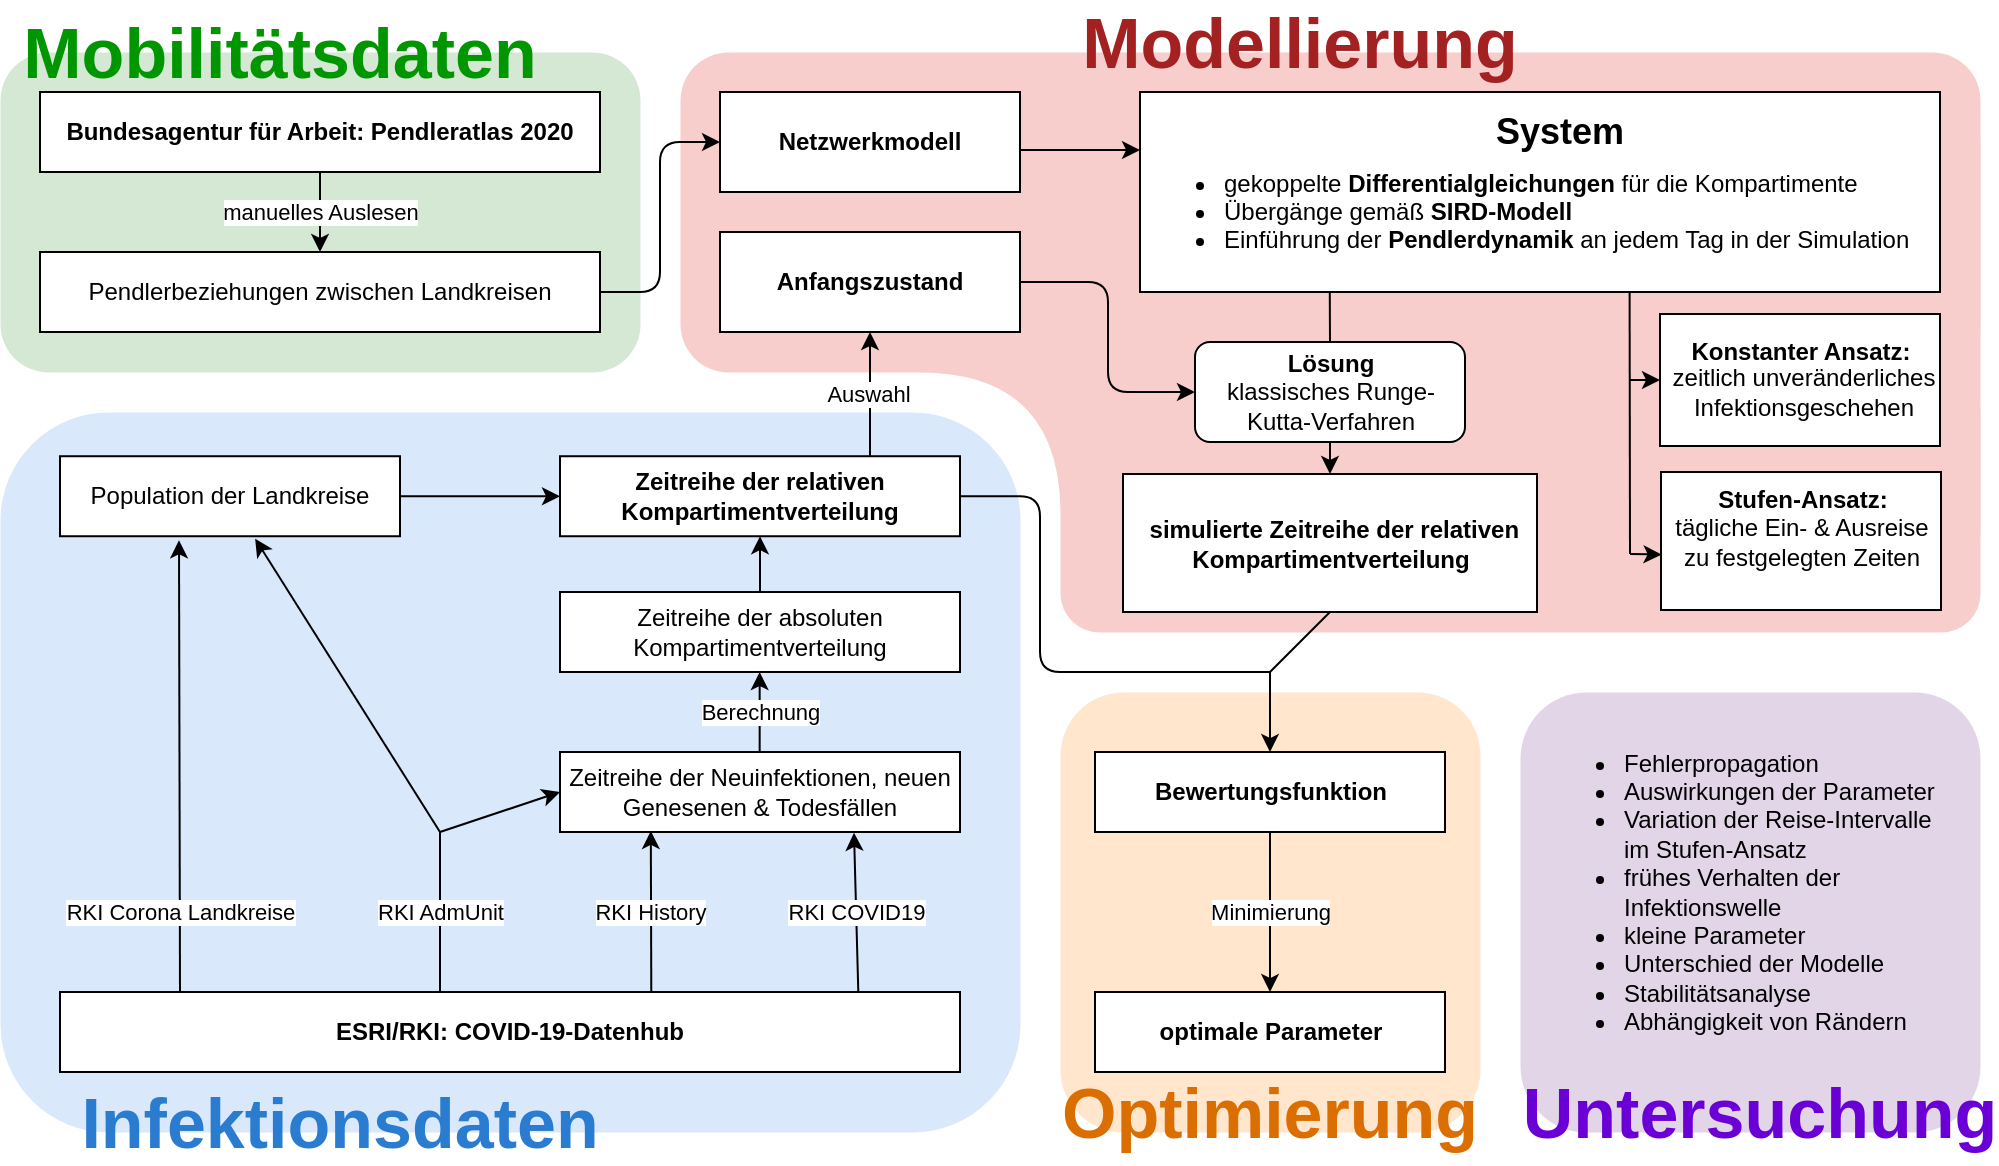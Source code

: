 <mxfile version="15.0.6" type="github">
  <diagram id="3AYCVtzGoSpn9Vro6qWg" name="Page-1">
    <mxGraphModel dx="1414" dy="281" grid="0" gridSize="10" guides="1" tooltips="1" connect="1" arrows="1" fold="1" page="1" pageScale="1" pageWidth="200" pageHeight="100" math="1" shadow="0">
      <root>
        <mxCell id="0" />
        <mxCell id="1" parent="0" />
        <mxCell id="XHsace0uavuUdTPFix8g-14" value="" style="rounded=1;whiteSpace=wrap;html=1;strokeWidth=0;fillColor=#dae8fc;strokeColor=none;" parent="1" vertex="1">
          <mxGeometry x="105" y="762" width="510" height="360" as="geometry" />
        </mxCell>
        <mxCell id="C57uJY7JvYRW9FqgshIM-1" value="" style="endArrow=classic;html=1;entryX=0.35;entryY=1.051;entryDx=0;entryDy=0;entryPerimeter=0;" parent="1" target="XHsace0uavuUdTPFix8g-3" edge="1">
          <mxGeometry relative="1" as="geometry">
            <mxPoint x="195" y="1052" as="sourcePoint" />
            <mxPoint x="195" y="942" as="targetPoint" />
          </mxGeometry>
        </mxCell>
        <mxCell id="C57uJY7JvYRW9FqgshIM-2" value="RKI Corona Landkreise" style="edgeLabel;resizable=0;html=1;align=center;verticalAlign=middle;" parent="C57uJY7JvYRW9FqgshIM-1" connectable="0" vertex="1">
          <mxGeometry relative="1" as="geometry">
            <mxPoint y="73" as="offset" />
          </mxGeometry>
        </mxCell>
        <mxCell id="C57uJY7JvYRW9FqgshIM-3" value="&lt;b&gt;ESRI/RKI: COVID-19-Datenhub&lt;/b&gt;" style="rounded=0;whiteSpace=wrap;html=1;" parent="1" vertex="1">
          <mxGeometry x="135" y="1052" width="450" height="40" as="geometry" />
        </mxCell>
        <mxCell id="C57uJY7JvYRW9FqgshIM-5" value="" style="endArrow=classic;html=1;exitX=0.657;exitY=0.006;exitDx=0;exitDy=0;exitPerimeter=0;entryX=0.227;entryY=0.987;entryDx=0;entryDy=0;entryPerimeter=0;" parent="1" source="C57uJY7JvYRW9FqgshIM-3" target="C57uJY7JvYRW9FqgshIM-16" edge="1">
          <mxGeometry relative="1" as="geometry">
            <mxPoint x="437" y="1051" as="sourcePoint" />
            <mxPoint x="427" y="972" as="targetPoint" />
            <Array as="points" />
          </mxGeometry>
        </mxCell>
        <mxCell id="C57uJY7JvYRW9FqgshIM-6" value="RKI History" style="edgeLabel;resizable=0;html=1;align=center;verticalAlign=middle;" parent="C57uJY7JvYRW9FqgshIM-5" connectable="0" vertex="1">
          <mxGeometry relative="1" as="geometry">
            <mxPoint x="-1" as="offset" />
          </mxGeometry>
        </mxCell>
        <mxCell id="C57uJY7JvYRW9FqgshIM-7" value="" style="endArrow=classic;html=1;entryX=0.735;entryY=1.01;entryDx=0;entryDy=0;entryPerimeter=0;exitX=0.887;exitY=-0.01;exitDx=0;exitDy=0;exitPerimeter=0;" parent="1" source="C57uJY7JvYRW9FqgshIM-3" target="C57uJY7JvYRW9FqgshIM-16" edge="1">
          <mxGeometry relative="1" as="geometry">
            <mxPoint x="535" y="1052" as="sourcePoint" />
            <mxPoint x="535" y="994" as="targetPoint" />
          </mxGeometry>
        </mxCell>
        <mxCell id="C57uJY7JvYRW9FqgshIM-8" value="RKI COVID19" style="edgeLabel;resizable=0;html=1;align=center;verticalAlign=middle;" parent="C57uJY7JvYRW9FqgshIM-7" connectable="0" vertex="1">
          <mxGeometry relative="1" as="geometry">
            <mxPoint as="offset" />
          </mxGeometry>
        </mxCell>
        <mxCell id="C57uJY7JvYRW9FqgshIM-13" value="" style="endArrow=none;html=1;endFill=0;" parent="1" edge="1">
          <mxGeometry relative="1" as="geometry">
            <mxPoint x="325" y="1052" as="sourcePoint" />
            <mxPoint x="325" y="972" as="targetPoint" />
          </mxGeometry>
        </mxCell>
        <mxCell id="C57uJY7JvYRW9FqgshIM-14" value="RKI AdmUnit" style="edgeLabel;resizable=0;html=1;align=center;verticalAlign=middle;" parent="C57uJY7JvYRW9FqgshIM-13" connectable="0" vertex="1">
          <mxGeometry relative="1" as="geometry">
            <mxPoint as="offset" />
          </mxGeometry>
        </mxCell>
        <mxCell id="C57uJY7JvYRW9FqgshIM-16" value="Zeitreihe der Neuinfektionen, neuen Genesenen &amp;amp; Todesfällen" style="rounded=0;whiteSpace=wrap;html=1;" parent="1" vertex="1">
          <mxGeometry x="385" y="932" width="200" height="40" as="geometry" />
        </mxCell>
        <mxCell id="C57uJY7JvYRW9FqgshIM-19" value="" style="endArrow=classic;html=1;entryX=0;entryY=0.5;entryDx=0;entryDy=0;" parent="1" target="C57uJY7JvYRW9FqgshIM-16" edge="1">
          <mxGeometry width="50" height="50" relative="1" as="geometry">
            <mxPoint x="325" y="972" as="sourcePoint" />
            <mxPoint x="485" y="932" as="targetPoint" />
            <Array as="points" />
          </mxGeometry>
        </mxCell>
        <mxCell id="XHsace0uavuUdTPFix8g-1" value="Zeitreihe der absoluten Kompartimentverteilung" style="rounded=0;whiteSpace=wrap;html=1;" parent="1" vertex="1">
          <mxGeometry x="385" y="852" width="200" height="40" as="geometry" />
        </mxCell>
        <mxCell id="XHsace0uavuUdTPFix8g-2" value="&lt;b&gt;Zeitreihe der relativen Kompartimentverteilung&lt;/b&gt;" style="rounded=0;whiteSpace=wrap;html=1;" parent="1" vertex="1">
          <mxGeometry x="385" y="784.12" width="200" height="40" as="geometry" />
        </mxCell>
        <mxCell id="XHsace0uavuUdTPFix8g-3" value="Population der Landkreise" style="rounded=0;whiteSpace=wrap;html=1;" parent="1" vertex="1">
          <mxGeometry x="135" y="784.12" width="170" height="40" as="geometry" />
        </mxCell>
        <mxCell id="XHsace0uavuUdTPFix8g-5" value="" style="endArrow=classic;html=1;exitX=0.5;exitY=0;exitDx=0;exitDy=0;entryX=0.5;entryY=1;entryDx=0;entryDy=0;" parent="1" source="XHsace0uavuUdTPFix8g-1" target="XHsace0uavuUdTPFix8g-2" edge="1">
          <mxGeometry width="50" height="50" relative="1" as="geometry">
            <mxPoint x="495" y="832" as="sourcePoint" />
            <mxPoint x="490" y="812" as="targetPoint" />
          </mxGeometry>
        </mxCell>
        <mxCell id="XHsace0uavuUdTPFix8g-6" value="" style="endArrow=classic;html=1;entryX=0.574;entryY=1.03;entryDx=0;entryDy=0;entryPerimeter=0;" parent="1" target="XHsace0uavuUdTPFix8g-3" edge="1">
          <mxGeometry width="50" height="50" relative="1" as="geometry">
            <mxPoint x="325" y="972" as="sourcePoint" />
            <mxPoint x="225" y="815" as="targetPoint" />
          </mxGeometry>
        </mxCell>
        <mxCell id="XHsace0uavuUdTPFix8g-8" value="" style="endArrow=classic;html=1;exitX=0.5;exitY=0;exitDx=0;exitDy=0;entryX=0.5;entryY=1;entryDx=0;entryDy=0;" parent="1" edge="1">
          <mxGeometry relative="1" as="geometry">
            <mxPoint x="484.83" y="932.0" as="sourcePoint" />
            <mxPoint x="484.83" y="892.0" as="targetPoint" />
            <Array as="points">
              <mxPoint x="484.83" y="902" />
            </Array>
          </mxGeometry>
        </mxCell>
        <mxCell id="XHsace0uavuUdTPFix8g-9" value="Berechnung" style="edgeLabel;resizable=0;html=1;align=center;verticalAlign=middle;" parent="XHsace0uavuUdTPFix8g-8" connectable="0" vertex="1">
          <mxGeometry relative="1" as="geometry">
            <mxPoint as="offset" />
          </mxGeometry>
        </mxCell>
        <mxCell id="XHsace0uavuUdTPFix8g-12" value="" style="endArrow=classic;html=1;exitX=1;exitY=0.5;exitDx=0;exitDy=0;entryX=0;entryY=0.5;entryDx=0;entryDy=0;" parent="1" source="XHsace0uavuUdTPFix8g-3" target="XHsace0uavuUdTPFix8g-2" edge="1">
          <mxGeometry width="50" height="50" relative="1" as="geometry">
            <mxPoint x="340" y="852" as="sourcePoint" />
            <mxPoint x="390" y="802" as="targetPoint" />
          </mxGeometry>
        </mxCell>
        <mxCell id="XHsace0uavuUdTPFix8g-15" value="" style="rounded=1;whiteSpace=wrap;html=1;strokeWidth=0;fillColor=#d5e8d4;strokeColor=none;" parent="1" vertex="1">
          <mxGeometry x="105" y="582" width="320" height="160" as="geometry" />
        </mxCell>
        <mxCell id="XHsace0uavuUdTPFix8g-16" value="" style="rounded=1;whiteSpace=wrap;html=1;strokeWidth=0;fillColor=#f8cecc;strokeColor=none;" parent="1" vertex="1">
          <mxGeometry x="645" y="587" width="450" height="275" as="geometry" />
        </mxCell>
        <mxCell id="XHsace0uavuUdTPFix8g-17" value="" style="rounded=1;whiteSpace=wrap;html=1;strokeWidth=0;fillColor=#f8cecc;strokeColor=none;" parent="1" vertex="1">
          <mxGeometry x="445" y="582" width="650" height="160" as="geometry" />
        </mxCell>
        <mxCell id="XHsace0uavuUdTPFix8g-19" value="" style="rounded=1;whiteSpace=wrap;html=1;strokeWidth=0;fillColor=#ffe6cc;strokeColor=none;" parent="1" vertex="1">
          <mxGeometry x="635" y="902" width="210" height="220" as="geometry" />
        </mxCell>
        <mxCell id="XHsace0uavuUdTPFix8g-20" value="&lt;b&gt;Bundesagentur für Arbeit: Pendleratlas 2020&lt;/b&gt;" style="rounded=0;whiteSpace=wrap;html=1;" parent="1" vertex="1">
          <mxGeometry x="125" y="602" width="280" height="40" as="geometry" />
        </mxCell>
        <mxCell id="XHsace0uavuUdTPFix8g-21" value="Pendlerbeziehungen zwischen Landkreisen" style="rounded=0;whiteSpace=wrap;html=1;" parent="1" vertex="1">
          <mxGeometry x="125" y="682" width="280" height="40" as="geometry" />
        </mxCell>
        <mxCell id="XHsace0uavuUdTPFix8g-23" value="" style="endArrow=classic;html=1;exitX=0.5;exitY=1;exitDx=0;exitDy=0;entryX=0.5;entryY=0;entryDx=0;entryDy=0;" parent="1" source="XHsace0uavuUdTPFix8g-20" target="XHsace0uavuUdTPFix8g-21" edge="1">
          <mxGeometry relative="1" as="geometry">
            <mxPoint x="185" y="626.5" as="sourcePoint" />
            <mxPoint x="285" y="626.5" as="targetPoint" />
          </mxGeometry>
        </mxCell>
        <mxCell id="XHsace0uavuUdTPFix8g-24" value="manuelles Auslesen" style="edgeLabel;resizable=0;html=1;align=center;verticalAlign=middle;" parent="XHsace0uavuUdTPFix8g-23" connectable="0" vertex="1">
          <mxGeometry relative="1" as="geometry" />
        </mxCell>
        <mxCell id="XHsace0uavuUdTPFix8g-26" value="" style="rounded=1;whiteSpace=wrap;html=1;strokeWidth=0;fillColor=#f8cecc;strokeColor=none;" parent="1" vertex="1">
          <mxGeometry x="635" y="742" width="460" height="130" as="geometry" />
        </mxCell>
        <mxCell id="XHsace0uavuUdTPFix8g-36" value="" style="shape=switch;whiteSpace=wrap;html=1;strokeWidth=0;rotation=-45;fillColor=#f8cecc;strokeColor=none;aspect=fixed;" parent="1" vertex="1">
          <mxGeometry x="585" y="692" width="100" height="100" as="geometry" />
        </mxCell>
        <mxCell id="XHsace0uavuUdTPFix8g-37" value="&lt;b&gt;Netzwerkmodell&lt;br&gt;&lt;/b&gt;" style="rounded=0;whiteSpace=wrap;html=1;" parent="1" vertex="1">
          <mxGeometry x="465" y="602" width="150" height="50" as="geometry" />
        </mxCell>
        <mxCell id="XHsace0uavuUdTPFix8g-38" value="&lt;b&gt;Anfangszustand&lt;br&gt;&lt;/b&gt;" style="rounded=0;whiteSpace=wrap;html=1;" parent="1" vertex="1">
          <mxGeometry x="465" y="672" width="150" height="50" as="geometry" />
        </mxCell>
        <mxCell id="XHsace0uavuUdTPFix8g-39" value="" style="edgeStyle=elbowEdgeStyle;elbow=horizontal;endArrow=classic;html=1;entryX=0;entryY=0.5;entryDx=0;entryDy=0;exitX=1;exitY=0.5;exitDx=0;exitDy=0;" parent="1" source="XHsace0uavuUdTPFix8g-21" target="XHsace0uavuUdTPFix8g-37" edge="1">
          <mxGeometry width="50" height="50" relative="1" as="geometry">
            <mxPoint x="415" y="692" as="sourcePoint" />
            <mxPoint x="465" y="642" as="targetPoint" />
            <Array as="points">
              <mxPoint x="435" y="662" />
            </Array>
          </mxGeometry>
        </mxCell>
        <mxCell id="XHsace0uavuUdTPFix8g-43" value="" style="endArrow=classic;html=1;exitX=0.775;exitY=-0.006;exitDx=0;exitDy=0;exitPerimeter=0;entryX=0.5;entryY=1;entryDx=0;entryDy=0;" parent="1" source="XHsace0uavuUdTPFix8g-2" target="XHsace0uavuUdTPFix8g-38" edge="1">
          <mxGeometry relative="1" as="geometry">
            <mxPoint x="500" y="741" as="sourcePoint" />
            <mxPoint x="541" y="721" as="targetPoint" />
          </mxGeometry>
        </mxCell>
        <mxCell id="XHsace0uavuUdTPFix8g-44" value="Auswahl" style="edgeLabel;resizable=0;html=1;align=center;verticalAlign=middle;" parent="XHsace0uavuUdTPFix8g-43" connectable="0" vertex="1">
          <mxGeometry relative="1" as="geometry">
            <mxPoint x="-1" as="offset" />
          </mxGeometry>
        </mxCell>
        <mxCell id="XHsace0uavuUdTPFix8g-56" value="" style="rounded=0;whiteSpace=wrap;html=1;strokeWidth=1;" parent="1" vertex="1">
          <mxGeometry x="675" y="602" width="400" height="100" as="geometry" />
        </mxCell>
        <mxCell id="XHsace0uavuUdTPFix8g-57" value="&lt;b style=&quot;font-size: 18px;&quot;&gt;System&lt;/b&gt;" style="text;html=1;strokeColor=none;fillColor=none;align=center;verticalAlign=middle;whiteSpace=wrap;rounded=0;fontSize=18;" parent="1" vertex="1">
          <mxGeometry x="865" y="612" width="40" height="20" as="geometry" />
        </mxCell>
        <mxCell id="XHsace0uavuUdTPFix8g-62" value="&lt;ul&gt;&lt;li&gt;gekoppelte &lt;b&gt;Differentialgleichungen &lt;/b&gt;für die Kompartimente&lt;/li&gt;&lt;li&gt;Übergänge gemäß&amp;nbsp;&lt;b&gt;SIRD-Modell&lt;/b&gt;&lt;/li&gt;&lt;li&gt;Einführung der &lt;b&gt;Pendlerdynamik&lt;/b&gt;&amp;nbsp;an jedem Tag in der Simulation&lt;/li&gt;&lt;/ul&gt;" style="text;strokeColor=none;fillColor=none;html=1;whiteSpace=wrap;verticalAlign=middle;overflow=hidden;" parent="1" vertex="1">
          <mxGeometry x="675" y="625.75" width="390" height="66.25" as="geometry" />
        </mxCell>
        <mxCell id="XHsace0uavuUdTPFix8g-63" value="" style="endArrow=classic;html=1;fontSize=18;exitX=1.002;exitY=0.581;exitDx=0;exitDy=0;exitPerimeter=0;" parent="1" source="XHsace0uavuUdTPFix8g-37" edge="1">
          <mxGeometry width="50" height="50" relative="1" as="geometry">
            <mxPoint x="785" y="712" as="sourcePoint" />
            <mxPoint x="675" y="631" as="targetPoint" />
          </mxGeometry>
        </mxCell>
        <mxCell id="BC4wP2_lzp6e28UWFPCA-1" value="Mobilitätsdaten" style="text;strokeColor=none;fillColor=none;align=center;verticalAlign=middle;rounded=0;horizontal=1;labelBorderColor=none;whiteSpace=wrap;html=1;fontSize=35;fontStyle=1;fontColor=#009600;" vertex="1" parent="1">
          <mxGeometry x="225" y="572" width="40" height="20" as="geometry" />
        </mxCell>
        <mxCell id="BC4wP2_lzp6e28UWFPCA-2" value="Infektionsdaten" style="text;strokeColor=none;fillColor=none;align=center;verticalAlign=middle;rounded=0;horizontal=1;labelBorderColor=none;whiteSpace=wrap;html=1;fontSize=35;fontStyle=1;fontColor=#297CCF;" vertex="1" parent="1">
          <mxGeometry x="255" y="1107" width="40" height="20" as="geometry" />
        </mxCell>
        <mxCell id="BC4wP2_lzp6e28UWFPCA-3" value="&lt;font color=&quot;#a32121&quot;&gt;Modellierung&lt;/font&gt;" style="text;strokeColor=none;fillColor=none;align=center;verticalAlign=middle;rounded=0;horizontal=1;labelBorderColor=none;whiteSpace=wrap;html=1;fontSize=35;fontStyle=1;fontColor=#297CCF;" vertex="1" parent="1">
          <mxGeometry x="735" y="567" width="40" height="20" as="geometry" />
        </mxCell>
        <mxCell id="BC4wP2_lzp6e28UWFPCA-5" value="" style="rounded=1;whiteSpace=wrap;html=1;strokeWidth=0;fillColor=#e1d5e7;strokeColor=none;" vertex="1" parent="1">
          <mxGeometry x="865" y="902" width="230" height="220" as="geometry" />
        </mxCell>
        <mxCell id="BC4wP2_lzp6e28UWFPCA-6" value="&lt;font color=&quot;#db6e00&quot;&gt;Optimierung&lt;/font&gt;" style="text;strokeColor=none;fillColor=none;align=center;verticalAlign=middle;rounded=0;horizontal=1;labelBorderColor=none;whiteSpace=wrap;html=1;fontSize=35;fontStyle=1;fontColor=#297CCF;" vertex="1" parent="1">
          <mxGeometry x="720" y="1102" width="40" height="20" as="geometry" />
        </mxCell>
        <mxCell id="BC4wP2_lzp6e28UWFPCA-7" value="&lt;font color=&quot;#6b00d6&quot;&gt;Untersuchung&lt;/font&gt;" style="text;strokeColor=none;fillColor=none;align=center;verticalAlign=middle;rounded=0;horizontal=1;labelBorderColor=none;whiteSpace=wrap;html=1;fontSize=35;fontStyle=1;fontColor=#297CCF;" vertex="1" parent="1">
          <mxGeometry x="965" y="1102" width="40" height="20" as="geometry" />
        </mxCell>
        <mxCell id="BC4wP2_lzp6e28UWFPCA-20" value="&lt;ul&gt;&lt;li&gt;Fehlerpropagation&lt;/li&gt;&lt;li&gt;Auswirkungen der Parameter&lt;/li&gt;&lt;li&gt;Variation der Reise-Intervalle im Stufen-Ansatz&lt;/li&gt;&lt;li&gt;frühes Verhalten der Infektionswelle&lt;/li&gt;&lt;li&gt;kleine Parameter&lt;/li&gt;&lt;li&gt;Unterschied der Modelle&lt;/li&gt;&lt;li&gt;Stabilitätsanalyse&lt;/li&gt;&lt;li&gt;Abhängigkeit von Rändern&lt;/li&gt;&lt;/ul&gt;" style="text;strokeColor=none;fillColor=none;html=1;whiteSpace=wrap;verticalAlign=middle;overflow=hidden;fontSize=12;fontColor=#000000;" vertex="1" parent="1">
          <mxGeometry x="875" y="912" width="210" height="180" as="geometry" />
        </mxCell>
        <mxCell id="BC4wP2_lzp6e28UWFPCA-21" value="&lt;b&gt;&amp;nbsp;simulierte Zeitreihe der relativen Kompartimentverteilung&lt;/b&gt;" style="rounded=0;whiteSpace=wrap;html=1;" vertex="1" parent="1">
          <mxGeometry x="666.5" y="793" width="207" height="69" as="geometry" />
        </mxCell>
        <mxCell id="BC4wP2_lzp6e28UWFPCA-60" value="" style="rounded=0;whiteSpace=wrap;html=1;fontSize=12;fontColor=#000000;strokeColor=#000000;strokeWidth=1;verticalAlign=middle;" vertex="1" parent="1">
          <mxGeometry x="935" y="713" width="140" height="66" as="geometry" />
        </mxCell>
        <mxCell id="BC4wP2_lzp6e28UWFPCA-13" value="&lt;font style=&quot;font-size: 12px&quot; color=&quot;#000000&quot;&gt;&lt;b&gt;Konstanter Ansatz:&lt;/b&gt;&lt;/font&gt;" style="text;html=1;strokeColor=none;fillColor=none;align=center;verticalAlign=middle;whiteSpace=wrap;rounded=0;fontSize=35;fontColor=#297CCF;" vertex="1" parent="1">
          <mxGeometry x="942.5" y="718.25" width="125" height="10" as="geometry" />
        </mxCell>
        <mxCell id="BC4wP2_lzp6e28UWFPCA-19" value="zeitlich unveränderliches Infektionsgeschehen" style="text;strokeColor=none;fillColor=none;align=center;verticalAlign=middle;whiteSpace=wrap;rounded=0;fontSize=12;" vertex="1" parent="1">
          <mxGeometry x="938" y="742" width="137.5" height="20" as="geometry" />
        </mxCell>
        <mxCell id="BC4wP2_lzp6e28UWFPCA-62" value="" style="rounded=0;whiteSpace=wrap;html=1;fontSize=12;fontColor=#000000;strokeColor=#000000;strokeWidth=1;verticalAlign=middle;" vertex="1" parent="1">
          <mxGeometry x="935.5" y="792" width="140" height="69" as="geometry" />
        </mxCell>
        <mxCell id="BC4wP2_lzp6e28UWFPCA-14" value="&lt;font style=&quot;font-size: 12px&quot; color=&quot;#000000&quot;&gt;&lt;b&gt;Stufen-Ansatz:&lt;/b&gt;&lt;/font&gt;" style="text;html=1;strokeColor=none;fillColor=none;align=center;verticalAlign=middle;whiteSpace=wrap;rounded=0;fontSize=35;fontColor=#297CCF;" vertex="1" parent="1">
          <mxGeometry x="944.25" y="792" width="125" height="10" as="geometry" />
        </mxCell>
        <mxCell id="BC4wP2_lzp6e28UWFPCA-18" value="tägliche Ein- &amp; Ausreise&#xa;zu festgelegten Zeiten" style="text;strokeColor=none;fillColor=none;align=center;verticalAlign=middle;whiteSpace=wrap;rounded=0;fontSize=12;" vertex="1" parent="1">
          <mxGeometry x="931.75" y="817" width="147.5" height="20" as="geometry" />
        </mxCell>
        <mxCell id="BC4wP2_lzp6e28UWFPCA-64" value="" style="endArrow=classic;html=1;fontSize=12;fontColor=#000000;entryX=0;entryY=0.5;entryDx=0;entryDy=0;" edge="1" parent="1" target="BC4wP2_lzp6e28UWFPCA-60">
          <mxGeometry width="50" height="50" relative="1" as="geometry">
            <mxPoint x="920" y="746" as="sourcePoint" />
            <mxPoint x="875" y="752" as="targetPoint" />
          </mxGeometry>
        </mxCell>
        <mxCell id="BC4wP2_lzp6e28UWFPCA-66" value="" style="endArrow=none;html=1;fontSize=12;fontColor=#000000;entryX=0.612;entryY=1.002;entryDx=0;entryDy=0;entryPerimeter=0;" edge="1" parent="1" target="XHsace0uavuUdTPFix8g-56">
          <mxGeometry width="50" height="50" relative="1" as="geometry">
            <mxPoint x="920" y="833" as="sourcePoint" />
            <mxPoint x="963" y="724" as="targetPoint" />
          </mxGeometry>
        </mxCell>
        <mxCell id="BC4wP2_lzp6e28UWFPCA-69" value="" style="endArrow=classic;html=1;fontSize=12;fontColor=#000000;entryX=0.002;entryY=0.598;entryDx=0;entryDy=0;entryPerimeter=0;" edge="1" parent="1" target="BC4wP2_lzp6e28UWFPCA-62">
          <mxGeometry width="50" height="50" relative="1" as="geometry">
            <mxPoint x="920" y="833" as="sourcePoint" />
            <mxPoint x="985" y="806" as="targetPoint" />
          </mxGeometry>
        </mxCell>
        <mxCell id="BC4wP2_lzp6e28UWFPCA-70" value="&lt;b&gt;Lösung&lt;/b&gt;&lt;br&gt;klassisches Runge-Kutta-Verfahren" style="rounded=1;whiteSpace=wrap;html=1;fontSize=12;fontColor=#000000;strokeColor=#000000;strokeWidth=1;verticalAlign=middle;" vertex="1" parent="1">
          <mxGeometry x="702.5" y="727" width="135" height="50" as="geometry" />
        </mxCell>
        <mxCell id="BC4wP2_lzp6e28UWFPCA-71" value="" style="endArrow=classic;html=1;fontSize=12;fontColor=#000000;exitX=0.5;exitY=1;exitDx=0;exitDy=0;entryX=0.5;entryY=0;entryDx=0;entryDy=0;" edge="1" parent="1" source="BC4wP2_lzp6e28UWFPCA-70" target="BC4wP2_lzp6e28UWFPCA-21">
          <mxGeometry width="50" height="50" relative="1" as="geometry">
            <mxPoint x="835" y="862" as="sourcePoint" />
            <mxPoint x="885" y="812" as="targetPoint" />
          </mxGeometry>
        </mxCell>
        <mxCell id="BC4wP2_lzp6e28UWFPCA-72" value="" style="endArrow=none;html=1;fontSize=12;fontColor=#000000;exitX=0.5;exitY=1;exitDx=0;exitDy=0;entryX=0.5;entryY=0;entryDx=0;entryDy=0;endFill=0;" edge="1" parent="1" target="BC4wP2_lzp6e28UWFPCA-70">
          <mxGeometry width="50" height="50" relative="1" as="geometry">
            <mxPoint x="769.9" y="702" as="sourcePoint" />
            <mxPoint x="769.9" y="717" as="targetPoint" />
            <Array as="points">
              <mxPoint x="769.9" y="707" />
            </Array>
          </mxGeometry>
        </mxCell>
        <mxCell id="BC4wP2_lzp6e28UWFPCA-73" value="" style="edgeStyle=elbowEdgeStyle;elbow=horizontal;endArrow=classic;html=1;fontSize=12;fontColor=#000000;entryX=0;entryY=0.5;entryDx=0;entryDy=0;" edge="1" parent="1" source="XHsace0uavuUdTPFix8g-38" target="BC4wP2_lzp6e28UWFPCA-70">
          <mxGeometry width="50" height="50" relative="1" as="geometry">
            <mxPoint x="625" y="742" as="sourcePoint" />
            <mxPoint x="675" y="692" as="targetPoint" />
          </mxGeometry>
        </mxCell>
        <mxCell id="BC4wP2_lzp6e28UWFPCA-74" value="&lt;b&gt;Bewertungsfunktion&lt;/b&gt;" style="rounded=0;whiteSpace=wrap;html=1;" vertex="1" parent="1">
          <mxGeometry x="652.5" y="932" width="175" height="40" as="geometry" />
        </mxCell>
        <mxCell id="BC4wP2_lzp6e28UWFPCA-75" value="" style="endArrow=classic;html=1;fontSize=12;fontColor=#000000;entryX=0.5;entryY=0;entryDx=0;entryDy=0;exitX=0.5;exitY=1;exitDx=0;exitDy=0;" edge="1" parent="1" source="BC4wP2_lzp6e28UWFPCA-74" target="BC4wP2_lzp6e28UWFPCA-77">
          <mxGeometry relative="1" as="geometry">
            <mxPoint x="690" y="982" as="sourcePoint" />
            <mxPoint x="790" y="982" as="targetPoint" />
          </mxGeometry>
        </mxCell>
        <mxCell id="BC4wP2_lzp6e28UWFPCA-76" value="Minimierung" style="edgeLabel;resizable=0;html=1;align=center;verticalAlign=middle;" connectable="0" vertex="1" parent="BC4wP2_lzp6e28UWFPCA-75">
          <mxGeometry relative="1" as="geometry" />
        </mxCell>
        <mxCell id="BC4wP2_lzp6e28UWFPCA-77" value="&lt;b&gt;optimale Parameter&lt;/b&gt;" style="rounded=0;whiteSpace=wrap;html=1;" vertex="1" parent="1">
          <mxGeometry x="652.5" y="1052" width="175" height="40" as="geometry" />
        </mxCell>
        <mxCell id="BC4wP2_lzp6e28UWFPCA-79" value="" style="endArrow=classic;html=1;fontSize=12;fontColor=#000000;entryX=0.5;entryY=0;entryDx=0;entryDy=0;" edge="1" parent="1" target="BC4wP2_lzp6e28UWFPCA-74">
          <mxGeometry width="50" height="50" relative="1" as="geometry">
            <mxPoint x="740" y="892" as="sourcePoint" />
            <mxPoint x="665" y="872" as="targetPoint" />
          </mxGeometry>
        </mxCell>
        <mxCell id="BC4wP2_lzp6e28UWFPCA-81" value="" style="edgeStyle=elbowEdgeStyle;elbow=horizontal;endArrow=none;html=1;fontSize=12;fontColor=#000000;exitX=1;exitY=0.5;exitDx=0;exitDy=0;endFill=0;" edge="1" parent="1" source="XHsace0uavuUdTPFix8g-2">
          <mxGeometry width="50" height="50" relative="1" as="geometry">
            <mxPoint x="615" y="922" as="sourcePoint" />
            <mxPoint x="675" y="892" as="targetPoint" />
            <Array as="points">
              <mxPoint x="625" y="852" />
            </Array>
          </mxGeometry>
        </mxCell>
        <mxCell id="BC4wP2_lzp6e28UWFPCA-82" value="" style="endArrow=none;html=1;fontSize=12;fontColor=#000000;" edge="1" parent="1">
          <mxGeometry width="50" height="50" relative="1" as="geometry">
            <mxPoint x="675" y="892" as="sourcePoint" />
            <mxPoint x="740" y="892" as="targetPoint" />
          </mxGeometry>
        </mxCell>
        <mxCell id="BC4wP2_lzp6e28UWFPCA-83" value="" style="endArrow=none;html=1;fontSize=12;fontColor=#000000;entryX=0.5;entryY=1;entryDx=0;entryDy=0;" edge="1" parent="1" target="BC4wP2_lzp6e28UWFPCA-21">
          <mxGeometry width="50" height="50" relative="1" as="geometry">
            <mxPoint x="740" y="892" as="sourcePoint" />
            <mxPoint x="775" y="873" as="targetPoint" />
          </mxGeometry>
        </mxCell>
      </root>
    </mxGraphModel>
  </diagram>
</mxfile>
